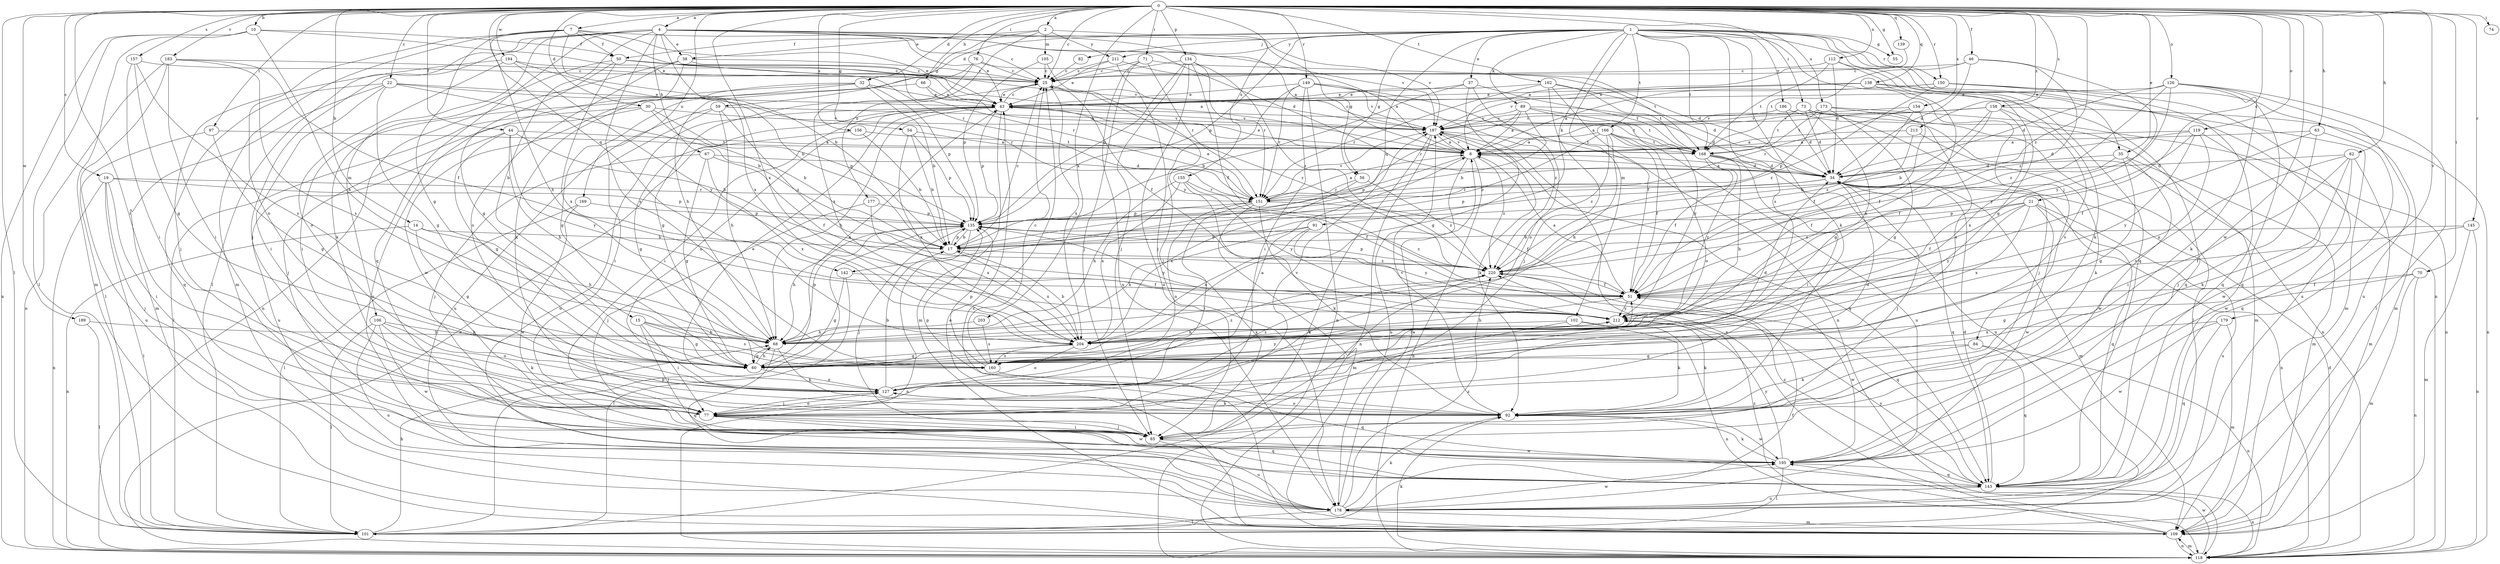 strict digraph  {
0;
1;
2;
4;
7;
8;
10;
14;
15;
17;
19;
21;
22;
25;
30;
32;
34;
35;
37;
38;
43;
44;
46;
50;
51;
54;
55;
56;
59;
60;
62;
63;
66;
67;
68;
70;
71;
73;
74;
76;
77;
82;
84;
85;
89;
91;
92;
97;
101;
102;
105;
106;
109;
112;
118;
119;
126;
127;
134;
135;
138;
139;
142;
143;
145;
149;
150;
151;
154;
155;
156;
157;
158;
160;
162;
166;
168;
169;
173;
177;
178;
179;
183;
186;
187;
189;
194;
195;
203;
204;
211;
212;
213;
220;
0 -> 2  [label=a];
0 -> 4  [label=a];
0 -> 7  [label=a];
0 -> 10  [label=b];
0 -> 14  [label=b];
0 -> 19  [label=c];
0 -> 21  [label=c];
0 -> 22  [label=c];
0 -> 25  [label=c];
0 -> 30  [label=d];
0 -> 32  [label=d];
0 -> 35  [label=e];
0 -> 44  [label=f];
0 -> 46  [label=f];
0 -> 54  [label=g];
0 -> 55  [label=g];
0 -> 62  [label=h];
0 -> 63  [label=h];
0 -> 66  [label=h];
0 -> 70  [label=i];
0 -> 71  [label=i];
0 -> 73  [label=i];
0 -> 74  [label=i];
0 -> 76  [label=i];
0 -> 77  [label=i];
0 -> 97  [label=l];
0 -> 101  [label=l];
0 -> 112  [label=n];
0 -> 119  [label=o];
0 -> 126  [label=o];
0 -> 134  [label=p];
0 -> 138  [label=q];
0 -> 139  [label=q];
0 -> 142  [label=q];
0 -> 145  [label=r];
0 -> 149  [label=r];
0 -> 150  [label=r];
0 -> 154  [label=s];
0 -> 155  [label=s];
0 -> 156  [label=s];
0 -> 157  [label=s];
0 -> 158  [label=s];
0 -> 162  [label=t];
0 -> 169  [label=u];
0 -> 173  [label=u];
0 -> 179  [label=v];
0 -> 183  [label=v];
0 -> 189  [label=w];
0 -> 194  [label=w];
0 -> 195  [label=w];
0 -> 203  [label=x];
0 -> 204  [label=x];
0 -> 213  [label=z];
0 -> 220  [label=z];
1 -> 32  [label=d];
1 -> 35  [label=e];
1 -> 37  [label=e];
1 -> 50  [label=f];
1 -> 55  [label=g];
1 -> 56  [label=g];
1 -> 82  [label=j];
1 -> 84  [label=j];
1 -> 89  [label=k];
1 -> 91  [label=k];
1 -> 92  [label=k];
1 -> 102  [label=m];
1 -> 118  [label=n];
1 -> 135  [label=p];
1 -> 142  [label=q];
1 -> 143  [label=q];
1 -> 150  [label=r];
1 -> 160  [label=s];
1 -> 166  [label=t];
1 -> 168  [label=t];
1 -> 186  [label=v];
1 -> 211  [label=y];
2 -> 38  [label=e];
2 -> 56  [label=g];
2 -> 59  [label=g];
2 -> 105  [label=m];
2 -> 177  [label=u];
2 -> 211  [label=y];
4 -> 8  [label=a];
4 -> 15  [label=b];
4 -> 25  [label=c];
4 -> 34  [label=d];
4 -> 38  [label=e];
4 -> 43  [label=e];
4 -> 67  [label=h];
4 -> 85  [label=j];
4 -> 101  [label=l];
4 -> 106  [label=m];
4 -> 143  [label=q];
4 -> 160  [label=s];
4 -> 187  [label=v];
4 -> 204  [label=x];
7 -> 17  [label=b];
7 -> 43  [label=e];
7 -> 50  [label=f];
7 -> 60  [label=g];
7 -> 68  [label=h];
7 -> 109  [label=m];
7 -> 127  [label=o];
7 -> 151  [label=r];
7 -> 187  [label=v];
8 -> 34  [label=d];
8 -> 43  [label=e];
8 -> 118  [label=n];
8 -> 135  [label=p];
8 -> 178  [label=u];
8 -> 187  [label=v];
8 -> 220  [label=z];
10 -> 43  [label=e];
10 -> 50  [label=f];
10 -> 68  [label=h];
10 -> 101  [label=l];
10 -> 109  [label=m];
10 -> 118  [label=n];
14 -> 17  [label=b];
14 -> 60  [label=g];
14 -> 68  [label=h];
14 -> 118  [label=n];
15 -> 60  [label=g];
15 -> 68  [label=h];
15 -> 77  [label=i];
15 -> 85  [label=j];
15 -> 160  [label=s];
17 -> 25  [label=c];
17 -> 135  [label=p];
17 -> 204  [label=x];
17 -> 220  [label=z];
19 -> 77  [label=i];
19 -> 85  [label=j];
19 -> 101  [label=l];
19 -> 118  [label=n];
19 -> 135  [label=p];
19 -> 151  [label=r];
21 -> 51  [label=f];
21 -> 135  [label=p];
21 -> 143  [label=q];
21 -> 178  [label=u];
21 -> 195  [label=w];
21 -> 204  [label=x];
21 -> 212  [label=y];
21 -> 220  [label=z];
22 -> 17  [label=b];
22 -> 43  [label=e];
22 -> 60  [label=g];
22 -> 77  [label=i];
22 -> 109  [label=m];
22 -> 143  [label=q];
22 -> 151  [label=r];
25 -> 43  [label=e];
25 -> 51  [label=f];
25 -> 60  [label=g];
25 -> 204  [label=x];
25 -> 220  [label=z];
30 -> 17  [label=b];
30 -> 85  [label=j];
30 -> 101  [label=l];
30 -> 135  [label=p];
30 -> 187  [label=v];
32 -> 17  [label=b];
32 -> 43  [label=e];
32 -> 60  [label=g];
32 -> 135  [label=p];
32 -> 178  [label=u];
32 -> 195  [label=w];
34 -> 8  [label=a];
34 -> 85  [label=j];
34 -> 109  [label=m];
34 -> 118  [label=n];
34 -> 135  [label=p];
34 -> 143  [label=q];
34 -> 151  [label=r];
35 -> 34  [label=d];
35 -> 51  [label=f];
35 -> 60  [label=g];
35 -> 109  [label=m];
35 -> 195  [label=w];
37 -> 17  [label=b];
37 -> 43  [label=e];
37 -> 60  [label=g];
37 -> 127  [label=o];
37 -> 168  [label=t];
38 -> 25  [label=c];
38 -> 92  [label=k];
38 -> 118  [label=n];
38 -> 127  [label=o];
38 -> 151  [label=r];
43 -> 25  [label=c];
43 -> 68  [label=h];
43 -> 77  [label=i];
43 -> 109  [label=m];
43 -> 127  [label=o];
43 -> 135  [label=p];
43 -> 168  [label=t];
43 -> 178  [label=u];
43 -> 187  [label=v];
44 -> 8  [label=a];
44 -> 17  [label=b];
44 -> 60  [label=g];
44 -> 68  [label=h];
44 -> 178  [label=u];
44 -> 212  [label=y];
46 -> 25  [label=c];
46 -> 34  [label=d];
46 -> 168  [label=t];
46 -> 212  [label=y];
46 -> 220  [label=z];
50 -> 8  [label=a];
50 -> 25  [label=c];
50 -> 60  [label=g];
50 -> 92  [label=k];
50 -> 187  [label=v];
50 -> 204  [label=x];
51 -> 8  [label=a];
51 -> 68  [label=h];
51 -> 195  [label=w];
51 -> 212  [label=y];
54 -> 8  [label=a];
54 -> 17  [label=b];
54 -> 135  [label=p];
54 -> 204  [label=x];
56 -> 151  [label=r];
56 -> 204  [label=x];
56 -> 220  [label=z];
59 -> 68  [label=h];
59 -> 77  [label=i];
59 -> 178  [label=u];
59 -> 187  [label=v];
59 -> 220  [label=z];
60 -> 34  [label=d];
60 -> 43  [label=e];
60 -> 68  [label=h];
60 -> 127  [label=o];
60 -> 220  [label=z];
62 -> 34  [label=d];
62 -> 77  [label=i];
62 -> 92  [label=k];
62 -> 109  [label=m];
62 -> 160  [label=s];
62 -> 195  [label=w];
63 -> 8  [label=a];
63 -> 51  [label=f];
63 -> 85  [label=j];
63 -> 143  [label=q];
66 -> 8  [label=a];
66 -> 43  [label=e];
66 -> 77  [label=i];
67 -> 34  [label=d];
67 -> 51  [label=f];
67 -> 60  [label=g];
67 -> 85  [label=j];
67 -> 204  [label=x];
68 -> 60  [label=g];
68 -> 92  [label=k];
68 -> 135  [label=p];
68 -> 143  [label=q];
70 -> 51  [label=f];
70 -> 60  [label=g];
70 -> 109  [label=m];
70 -> 118  [label=n];
71 -> 25  [label=c];
71 -> 34  [label=d];
71 -> 85  [label=j];
71 -> 151  [label=r];
71 -> 178  [label=u];
73 -> 34  [label=d];
73 -> 60  [label=g];
73 -> 85  [label=j];
73 -> 101  [label=l];
73 -> 109  [label=m];
73 -> 168  [label=t];
73 -> 187  [label=v];
76 -> 25  [label=c];
76 -> 68  [label=h];
76 -> 168  [label=t];
76 -> 204  [label=x];
77 -> 85  [label=j];
77 -> 127  [label=o];
77 -> 143  [label=q];
77 -> 187  [label=v];
77 -> 195  [label=w];
82 -> 25  [label=c];
84 -> 60  [label=g];
84 -> 92  [label=k];
84 -> 118  [label=n];
84 -> 143  [label=q];
85 -> 77  [label=i];
85 -> 178  [label=u];
85 -> 195  [label=w];
89 -> 8  [label=a];
89 -> 17  [label=b];
89 -> 34  [label=d];
89 -> 151  [label=r];
89 -> 168  [label=t];
89 -> 187  [label=v];
89 -> 212  [label=y];
91 -> 17  [label=b];
91 -> 68  [label=h];
91 -> 204  [label=x];
91 -> 212  [label=y];
92 -> 127  [label=o];
92 -> 135  [label=p];
92 -> 187  [label=v];
92 -> 195  [label=w];
97 -> 60  [label=g];
97 -> 168  [label=t];
97 -> 178  [label=u];
101 -> 51  [label=f];
101 -> 68  [label=h];
101 -> 135  [label=p];
102 -> 77  [label=i];
102 -> 92  [label=k];
102 -> 118  [label=n];
102 -> 204  [label=x];
105 -> 25  [label=c];
105 -> 135  [label=p];
105 -> 212  [label=y];
106 -> 68  [label=h];
106 -> 92  [label=k];
106 -> 101  [label=l];
106 -> 127  [label=o];
106 -> 178  [label=u];
106 -> 195  [label=w];
109 -> 25  [label=c];
109 -> 43  [label=e];
109 -> 118  [label=n];
109 -> 187  [label=v];
109 -> 220  [label=z];
112 -> 25  [label=c];
112 -> 34  [label=d];
112 -> 60  [label=g];
112 -> 92  [label=k];
112 -> 168  [label=t];
118 -> 34  [label=d];
118 -> 43  [label=e];
118 -> 92  [label=k];
118 -> 109  [label=m];
118 -> 195  [label=w];
119 -> 8  [label=a];
119 -> 34  [label=d];
119 -> 51  [label=f];
119 -> 195  [label=w];
119 -> 204  [label=x];
119 -> 212  [label=y];
126 -> 34  [label=d];
126 -> 43  [label=e];
126 -> 92  [label=k];
126 -> 101  [label=l];
126 -> 143  [label=q];
126 -> 178  [label=u];
126 -> 212  [label=y];
126 -> 220  [label=z];
127 -> 8  [label=a];
127 -> 17  [label=b];
127 -> 34  [label=d];
127 -> 43  [label=e];
127 -> 77  [label=i];
127 -> 92  [label=k];
127 -> 220  [label=z];
134 -> 25  [label=c];
134 -> 51  [label=f];
134 -> 85  [label=j];
134 -> 135  [label=p];
134 -> 151  [label=r];
134 -> 178  [label=u];
134 -> 220  [label=z];
135 -> 17  [label=b];
135 -> 68  [label=h];
135 -> 85  [label=j];
135 -> 118  [label=n];
135 -> 212  [label=y];
135 -> 220  [label=z];
138 -> 43  [label=e];
138 -> 109  [label=m];
138 -> 143  [label=q];
138 -> 187  [label=v];
138 -> 204  [label=x];
139 -> 8  [label=a];
142 -> 51  [label=f];
142 -> 60  [label=g];
142 -> 101  [label=l];
143 -> 34  [label=d];
143 -> 118  [label=n];
143 -> 178  [label=u];
143 -> 212  [label=y];
143 -> 220  [label=z];
145 -> 17  [label=b];
145 -> 51  [label=f];
145 -> 109  [label=m];
145 -> 118  [label=n];
149 -> 43  [label=e];
149 -> 51  [label=f];
149 -> 77  [label=i];
149 -> 85  [label=j];
149 -> 118  [label=n];
149 -> 151  [label=r];
149 -> 187  [label=v];
149 -> 220  [label=z];
150 -> 8  [label=a];
150 -> 43  [label=e];
150 -> 109  [label=m];
150 -> 143  [label=q];
150 -> 178  [label=u];
150 -> 220  [label=z];
151 -> 8  [label=a];
151 -> 43  [label=e];
151 -> 51  [label=f];
151 -> 77  [label=i];
151 -> 92  [label=k];
151 -> 109  [label=m];
151 -> 127  [label=o];
151 -> 135  [label=p];
151 -> 187  [label=v];
154 -> 51  [label=f];
154 -> 151  [label=r];
154 -> 187  [label=v];
154 -> 220  [label=z];
155 -> 51  [label=f];
155 -> 68  [label=h];
155 -> 151  [label=r];
155 -> 204  [label=x];
155 -> 212  [label=y];
156 -> 17  [label=b];
156 -> 60  [label=g];
156 -> 168  [label=t];
157 -> 25  [label=c];
157 -> 60  [label=g];
157 -> 77  [label=i];
157 -> 160  [label=s];
158 -> 8  [label=a];
158 -> 17  [label=b];
158 -> 51  [label=f];
158 -> 118  [label=n];
158 -> 160  [label=s];
158 -> 187  [label=v];
158 -> 204  [label=x];
160 -> 25  [label=c];
160 -> 51  [label=f];
160 -> 135  [label=p];
160 -> 143  [label=q];
160 -> 212  [label=y];
162 -> 34  [label=d];
162 -> 43  [label=e];
162 -> 85  [label=j];
162 -> 118  [label=n];
162 -> 151  [label=r];
162 -> 168  [label=t];
166 -> 8  [label=a];
166 -> 17  [label=b];
166 -> 51  [label=f];
166 -> 68  [label=h];
166 -> 127  [label=o];
166 -> 168  [label=t];
166 -> 178  [label=u];
166 -> 220  [label=z];
168 -> 34  [label=d];
168 -> 51  [label=f];
168 -> 68  [label=h];
168 -> 77  [label=i];
168 -> 178  [label=u];
168 -> 212  [label=y];
169 -> 101  [label=l];
169 -> 135  [label=p];
169 -> 195  [label=w];
173 -> 60  [label=g];
173 -> 118  [label=n];
173 -> 135  [label=p];
173 -> 160  [label=s];
173 -> 168  [label=t];
173 -> 187  [label=v];
177 -> 85  [label=j];
177 -> 135  [label=p];
177 -> 204  [label=x];
178 -> 8  [label=a];
178 -> 92  [label=k];
178 -> 101  [label=l];
178 -> 109  [label=m];
178 -> 195  [label=w];
178 -> 220  [label=z];
179 -> 109  [label=m];
179 -> 143  [label=q];
179 -> 195  [label=w];
179 -> 204  [label=x];
183 -> 25  [label=c];
183 -> 51  [label=f];
183 -> 77  [label=i];
183 -> 101  [label=l];
183 -> 118  [label=n];
183 -> 160  [label=s];
186 -> 34  [label=d];
186 -> 118  [label=n];
186 -> 187  [label=v];
187 -> 8  [label=a];
187 -> 25  [label=c];
187 -> 92  [label=k];
187 -> 101  [label=l];
187 -> 118  [label=n];
187 -> 143  [label=q];
187 -> 168  [label=t];
189 -> 68  [label=h];
189 -> 101  [label=l];
194 -> 17  [label=b];
194 -> 25  [label=c];
194 -> 85  [label=j];
194 -> 127  [label=o];
194 -> 212  [label=y];
195 -> 92  [label=k];
195 -> 101  [label=l];
195 -> 143  [label=q];
195 -> 212  [label=y];
203 -> 68  [label=h];
203 -> 160  [label=s];
204 -> 17  [label=b];
204 -> 60  [label=g];
204 -> 127  [label=o];
204 -> 160  [label=s];
211 -> 8  [label=a];
211 -> 25  [label=c];
211 -> 43  [label=e];
211 -> 85  [label=j];
212 -> 68  [label=h];
212 -> 92  [label=k];
212 -> 204  [label=x];
213 -> 8  [label=a];
213 -> 17  [label=b];
213 -> 92  [label=k];
220 -> 51  [label=f];
220 -> 85  [label=j];
220 -> 135  [label=p];
220 -> 143  [label=q];
}
